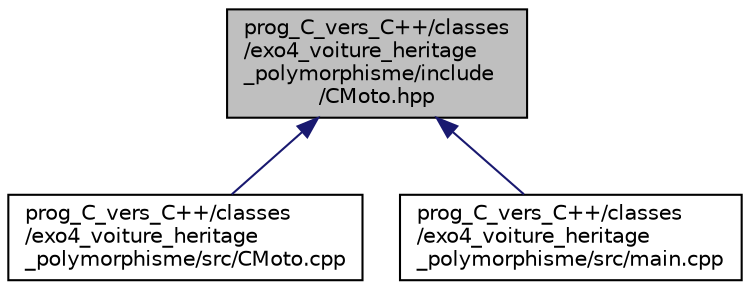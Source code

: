 digraph "prog_C_vers_C++/classes/exo4_voiture_heritage_polymorphisme/include/CMoto.hpp"
{
  edge [fontname="Helvetica",fontsize="10",labelfontname="Helvetica",labelfontsize="10"];
  node [fontname="Helvetica",fontsize="10",shape=record];
  Node4 [label="prog_C_vers_C++/classes\l/exo4_voiture_heritage\l_polymorphisme/include\l/CMoto.hpp",height=0.2,width=0.4,color="black", fillcolor="grey75", style="filled", fontcolor="black"];
  Node4 -> Node5 [dir="back",color="midnightblue",fontsize="10",style="solid",fontname="Helvetica"];
  Node5 [label="prog_C_vers_C++/classes\l/exo4_voiture_heritage\l_polymorphisme/src/CMoto.cpp",height=0.2,width=0.4,color="black", fillcolor="white", style="filled",URL="$CMoto_8cpp.html"];
  Node4 -> Node6 [dir="back",color="midnightblue",fontsize="10",style="solid",fontname="Helvetica"];
  Node6 [label="prog_C_vers_C++/classes\l/exo4_voiture_heritage\l_polymorphisme/src/main.cpp",height=0.2,width=0.4,color="black", fillcolor="white", style="filled",URL="$classes_2exo4__voiture__heritage__polymorphisme_2src_2main_8cpp.html"];
}
